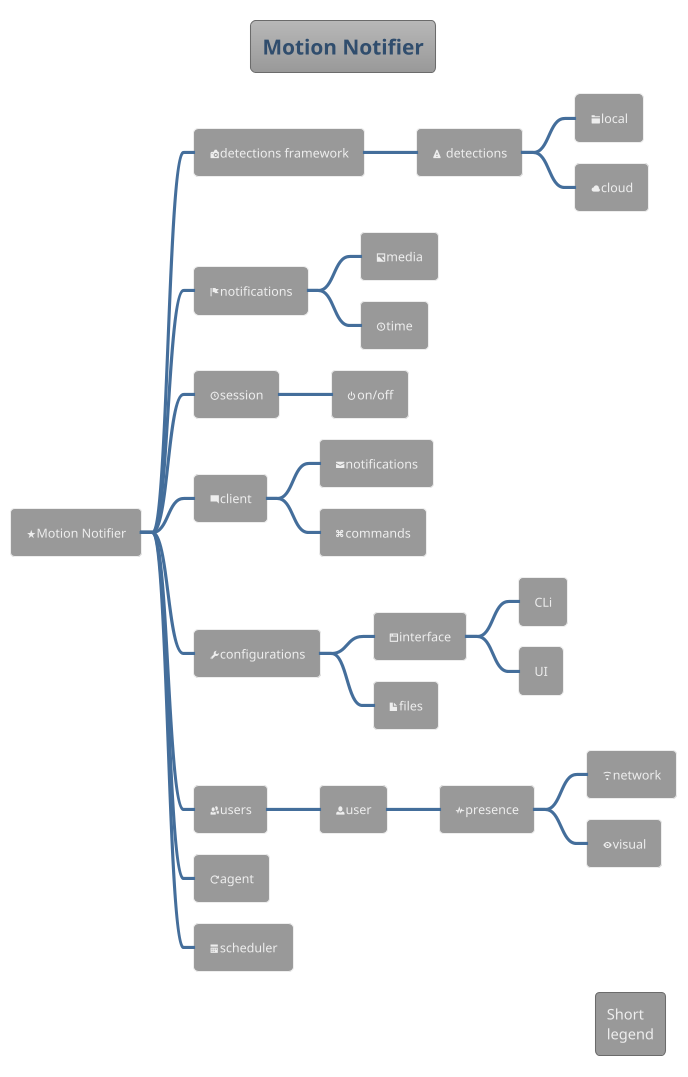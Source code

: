 @startmindmap
'https://plantuml.com/mindmap-diagram

!theme spacelab

title Motion Notifier

* <&star>Motion Notifier
** <&camera-slr>detections framework
*** <&warning> detections
**** <&folder>local
**** <&cloud>cloud
** <&flag>notifications
*** <&image>media
*** <&clock>time
** <&clock>session
*** <&power-standby>on/off
** <&comment-square>client
*** <&envelope-closed>notifications
*** <&command>commands
** <&wrench>configurations
*** <&browser>interface
**** CLi
**** UI
*** <&file>files
** <&people>users
*** <&person>user
**** <&pulse>presence
***** <&wifi>network
***** <&eye>visual
** <&reload>agent
** <&calendar>scheduler
legend right
  Short
  legend
endlegend
@endmindmap
